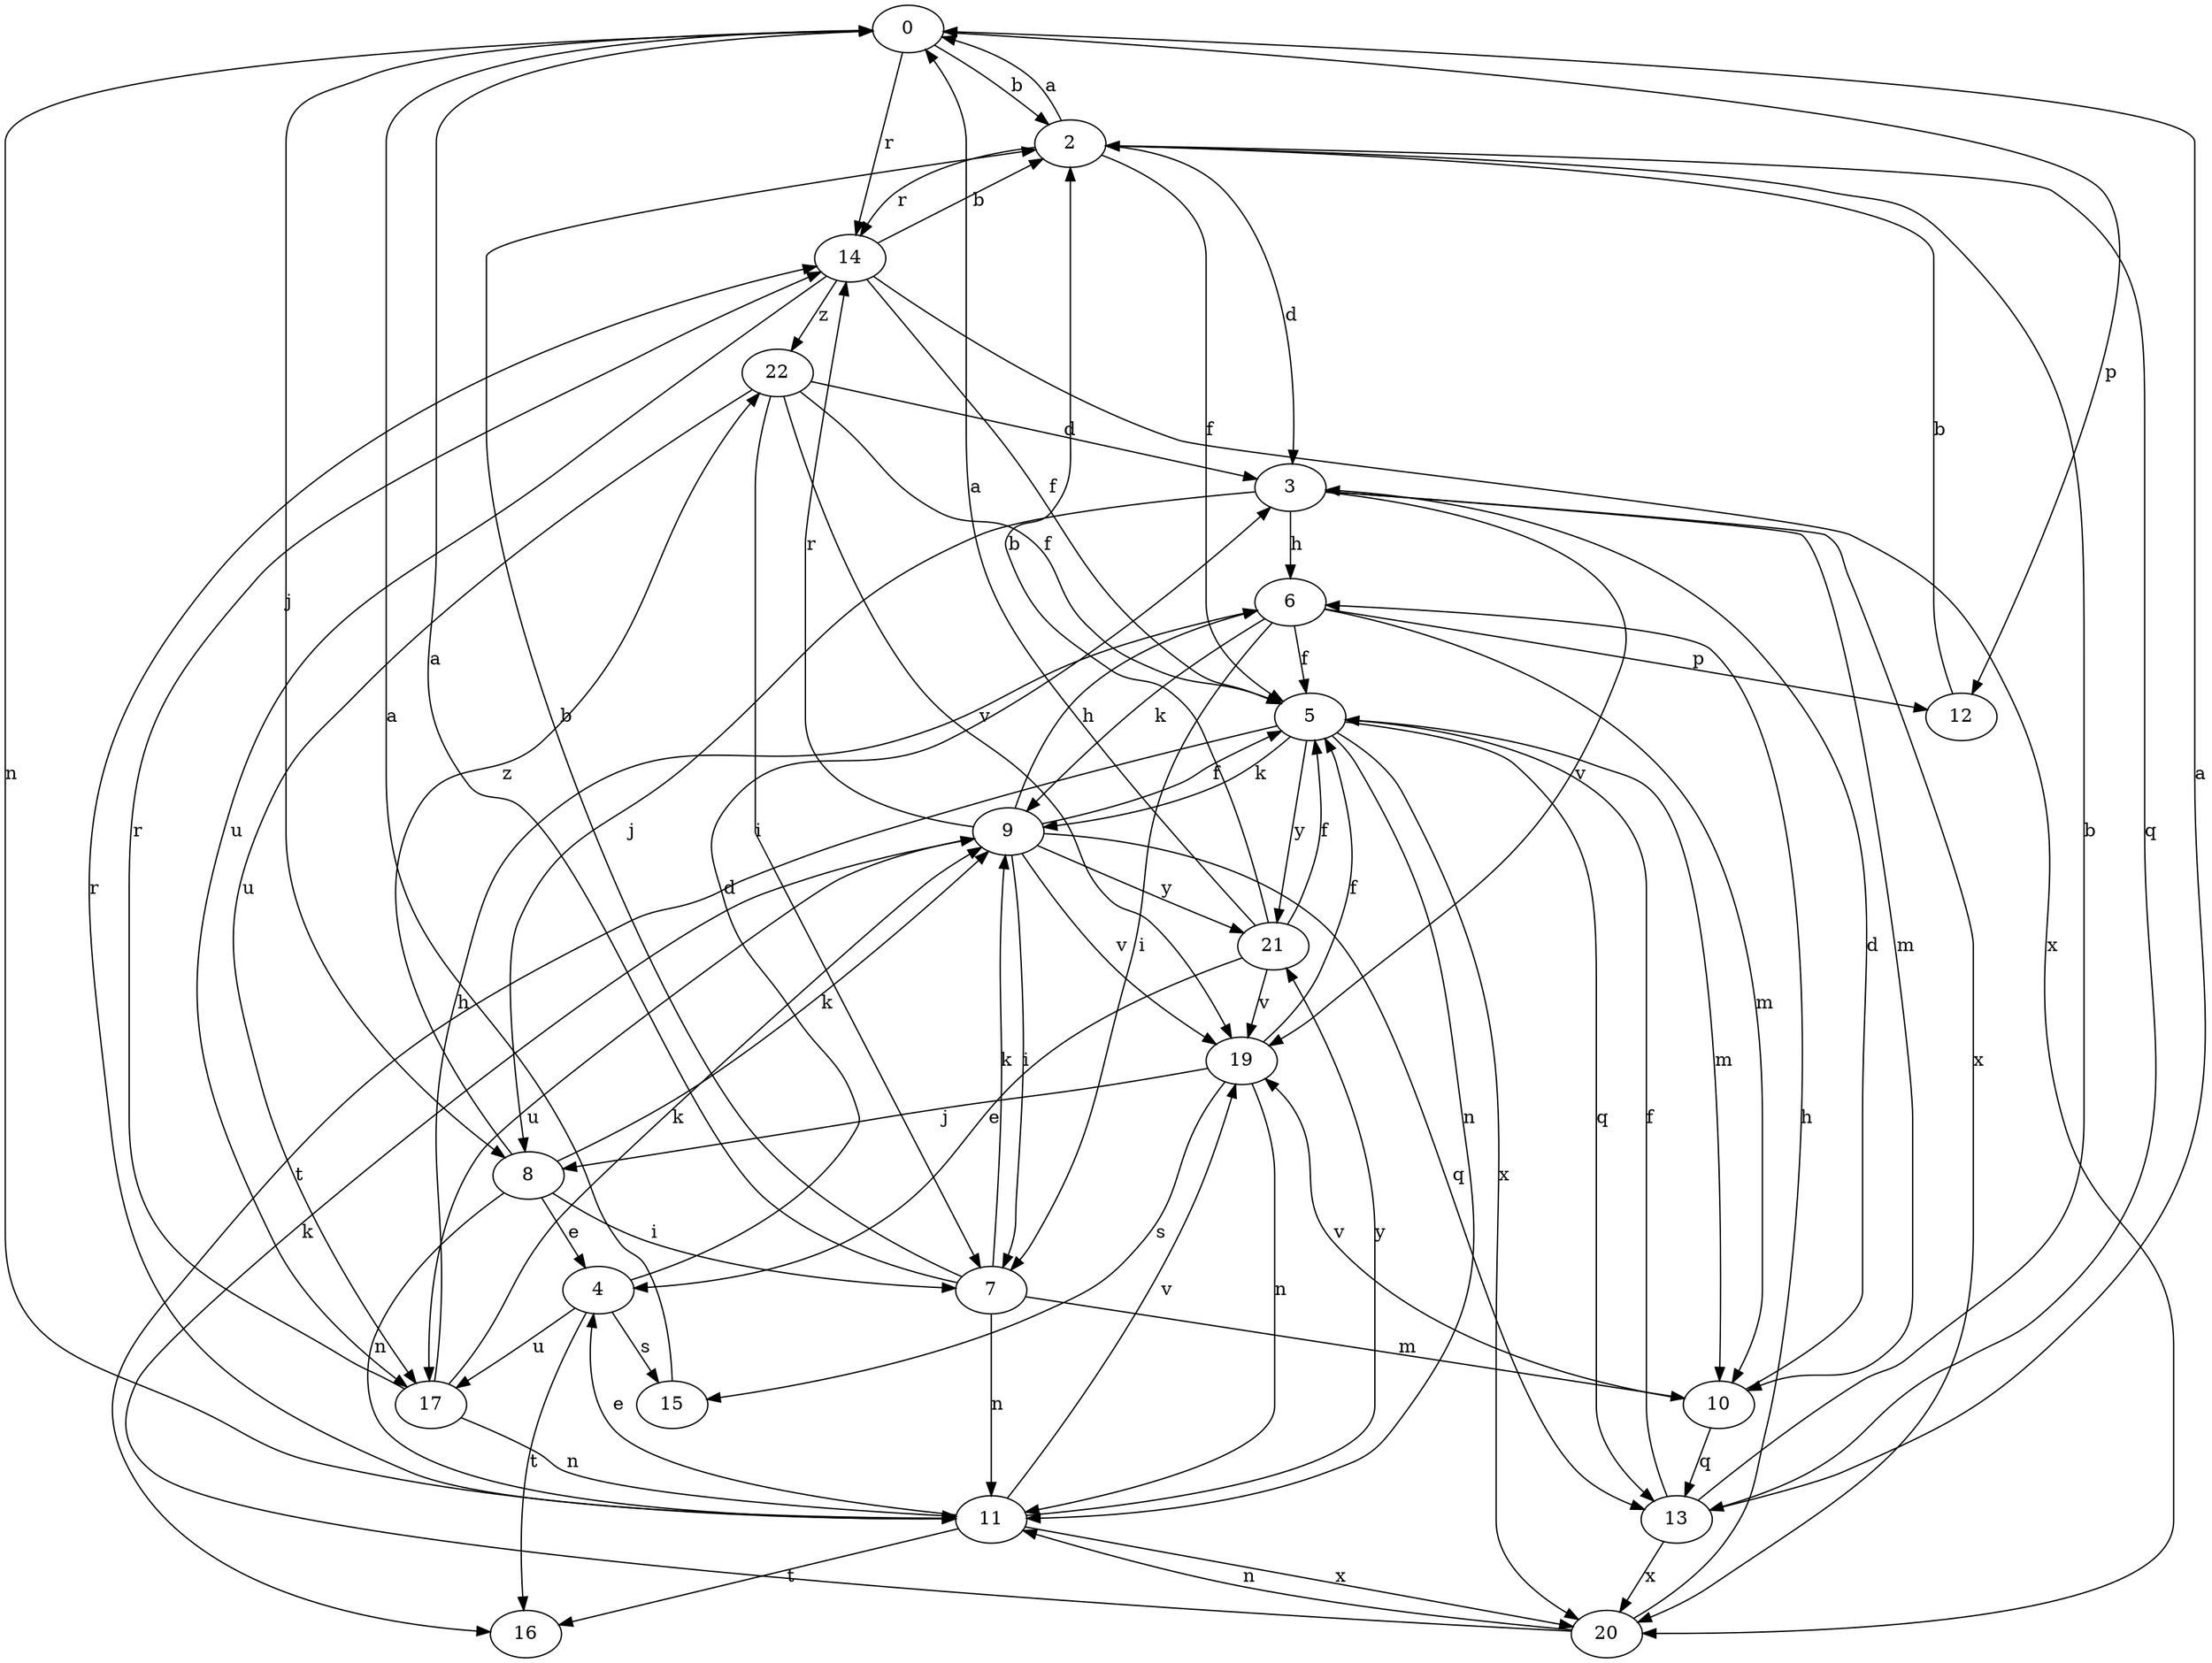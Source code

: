 strict digraph  {
0;
2;
3;
4;
5;
6;
7;
8;
9;
10;
11;
12;
13;
14;
15;
16;
17;
19;
20;
21;
22;
0 -> 2  [label=b];
0 -> 8  [label=j];
0 -> 11  [label=n];
0 -> 12  [label=p];
0 -> 14  [label=r];
2 -> 0  [label=a];
2 -> 3  [label=d];
2 -> 5  [label=f];
2 -> 13  [label=q];
2 -> 14  [label=r];
3 -> 6  [label=h];
3 -> 8  [label=j];
3 -> 10  [label=m];
3 -> 19  [label=v];
3 -> 20  [label=x];
4 -> 3  [label=d];
4 -> 15  [label=s];
4 -> 16  [label=t];
4 -> 17  [label=u];
5 -> 9  [label=k];
5 -> 10  [label=m];
5 -> 11  [label=n];
5 -> 13  [label=q];
5 -> 16  [label=t];
5 -> 20  [label=x];
5 -> 21  [label=y];
6 -> 5  [label=f];
6 -> 7  [label=i];
6 -> 9  [label=k];
6 -> 10  [label=m];
6 -> 12  [label=p];
7 -> 0  [label=a];
7 -> 2  [label=b];
7 -> 9  [label=k];
7 -> 10  [label=m];
7 -> 11  [label=n];
8 -> 4  [label=e];
8 -> 7  [label=i];
8 -> 9  [label=k];
8 -> 11  [label=n];
8 -> 22  [label=z];
9 -> 5  [label=f];
9 -> 6  [label=h];
9 -> 7  [label=i];
9 -> 13  [label=q];
9 -> 14  [label=r];
9 -> 17  [label=u];
9 -> 19  [label=v];
9 -> 21  [label=y];
10 -> 3  [label=d];
10 -> 13  [label=q];
10 -> 19  [label=v];
11 -> 4  [label=e];
11 -> 14  [label=r];
11 -> 16  [label=t];
11 -> 19  [label=v];
11 -> 20  [label=x];
11 -> 21  [label=y];
12 -> 2  [label=b];
13 -> 0  [label=a];
13 -> 2  [label=b];
13 -> 5  [label=f];
13 -> 20  [label=x];
14 -> 2  [label=b];
14 -> 5  [label=f];
14 -> 17  [label=u];
14 -> 20  [label=x];
14 -> 22  [label=z];
15 -> 0  [label=a];
17 -> 6  [label=h];
17 -> 9  [label=k];
17 -> 11  [label=n];
17 -> 14  [label=r];
19 -> 5  [label=f];
19 -> 8  [label=j];
19 -> 11  [label=n];
19 -> 15  [label=s];
20 -> 6  [label=h];
20 -> 9  [label=k];
20 -> 11  [label=n];
21 -> 0  [label=a];
21 -> 2  [label=b];
21 -> 4  [label=e];
21 -> 5  [label=f];
21 -> 19  [label=v];
22 -> 3  [label=d];
22 -> 5  [label=f];
22 -> 7  [label=i];
22 -> 17  [label=u];
22 -> 19  [label=v];
}
